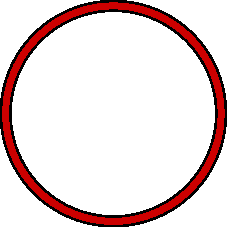 size(4cm,0);

import graph;

path PerfectCircle=Circle((0,0),1);

draw(PerfectCircle,linewidth(2mm));
dot(PerfectCircle,.8red);
